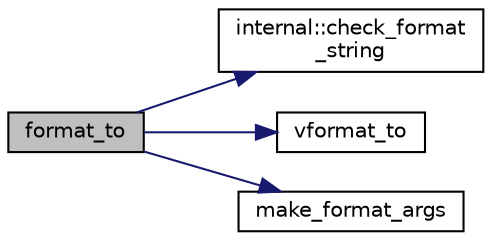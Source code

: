 digraph "format_to"
{
  edge [fontname="Helvetica",fontsize="10",labelfontname="Helvetica",labelfontsize="10"];
  node [fontname="Helvetica",fontsize="10",shape=record];
  rankdir="LR";
  Node1 [label="format_to",height=0.2,width=0.4,color="black", fillcolor="grey75", style="filled" fontcolor="black"];
  Node1 -> Node2 [color="midnightblue",fontsize="10",style="solid",fontname="Helvetica"];
  Node2 [label="internal::check_format\l_string",height=0.2,width=0.4,color="black", fillcolor="white", style="filled",URL="$namespaceinternal.html#a14d62818b14fe8556fdb1718e12fd1ab"];
  Node1 -> Node3 [color="midnightblue",fontsize="10",style="solid",fontname="Helvetica"];
  Node3 [label="vformat_to",height=0.2,width=0.4,color="black", fillcolor="white", style="filled",URL="$format_8h.html#a232c5835d54e7a20dcd4075118cce0a8"];
  Node1 -> Node4 [color="midnightblue",fontsize="10",style="solid",fontname="Helvetica"];
  Node4 [label="make_format_args",height=0.2,width=0.4,color="black", fillcolor="white", style="filled",URL="$vendor_2spdlog_2include_2spdlog_2fmt_2bundled_2_core_8h.html#a152ae8803b5ab9ca235a32807800581f"];
}
